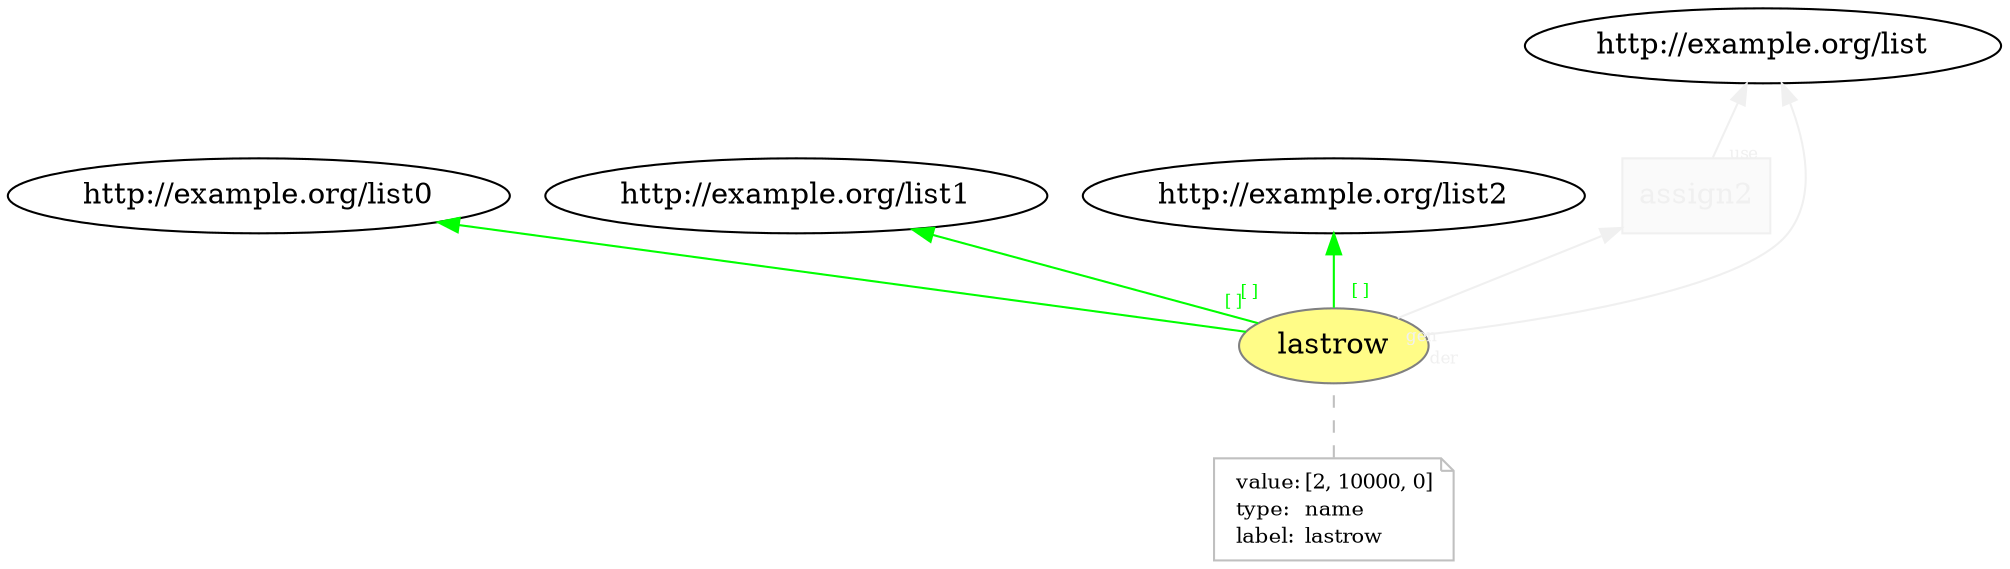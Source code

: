 digraph "PROV" { size="16,12"; rankdir="BT";
"http://example.org/lastrow" [fillcolor="#FFFC87",color="#808080",style="filled",label="lastrow",URL="http://example.org/lastrow"]
"-attrs0" [color="gray",shape="note",fontsize="10",fontcolor="black",label=<<TABLE cellpadding="0" border="0">
	<TR>
	    <TD align="left">value:</TD>
	    <TD align="left">[2, 10000, 0]</TD>
	</TR>
	<TR>
	    <TD align="left">type:</TD>
	    <TD align="left">name</TD>
	</TR>
	<TR>
	    <TD align="left">label:</TD>
	    <TD align="left">lastrow</TD>
	</TR>
</TABLE>>]
"-attrs0" -> "http://example.org/lastrow" [color="gray",style="dashed",arrowhead="none"]
"http://example.org/lastrow" -> "http://example.org/list0" [labelfontsize="8",labeldistance="1.5",labelangle="60.0",rotation="20",taillabel="[ ]",fontcolor="green",color="green"]
"http://example.org/lastrow" -> "http://example.org/list1" [labelfontsize="8",labeldistance="1.5",labelangle="60.0",rotation="20",taillabel="[ ]",fontcolor="green",color="green"]
"http://example.org/lastrow" -> "http://example.org/list2" [labelfontsize="8",labeldistance="1.5",labelangle="60.0",rotation="20",taillabel="[ ]",fontcolor="green",color="green"]
"http://example.org/assign2" [fillcolor="#FAFAFA",color="#F0F0F0",shape="polygon",sides="4",style="filled",fontcolor="#F0F0F0",label="assign2",URL="http://example.org/assign2"]
"http://example.org/lastrow" -> "http://example.org/list" [labelfontsize="8",labeldistance="1.5",labelangle="60.0",rotation="20",taillabel="der",fontcolor="#F0F0F0",color="#F0F0F0"]
"http://example.org/assign2" -> "http://example.org/list" [labelfontsize="8",labeldistance="1.5",labelangle="60.0",rotation="20",taillabel="use",fontcolor="#F0F0F0",color="#F0F0F0"]
"http://example.org/lastrow" -> "http://example.org/assign2" [labelfontsize="8",labeldistance="1.5",labelangle="60.0",rotation="20",taillabel="gen",fontcolor="#F0F0F0",color="#F0F0F0"]
}